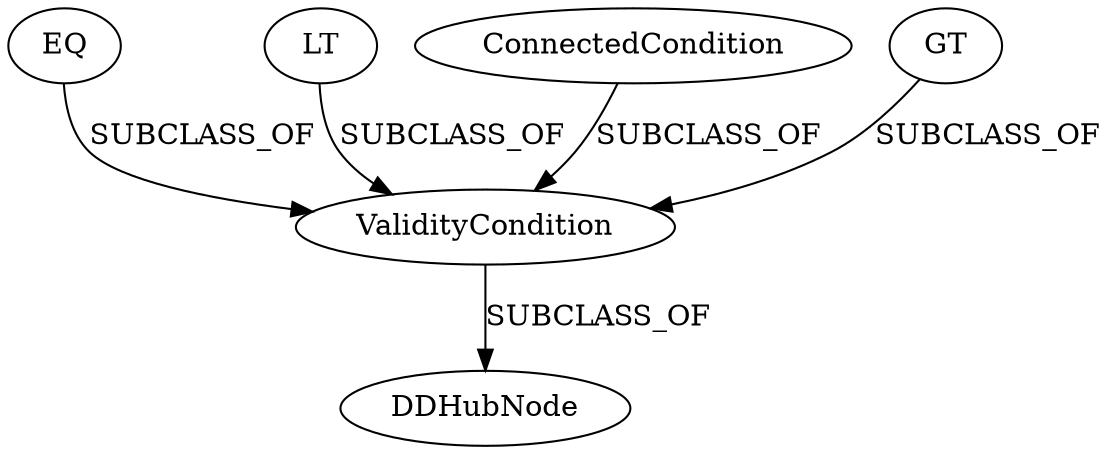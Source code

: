 strict digraph  {
EQ;
ValidityCondition;
DDHubNode;
LT;
ConnectedCondition;
GT;
EQ -> ValidityCondition  [label=SUBCLASS_OF];
ValidityCondition -> DDHubNode  [label=SUBCLASS_OF];
LT -> ValidityCondition  [label=SUBCLASS_OF];
ConnectedCondition -> ValidityCondition  [label=SUBCLASS_OF];
GT -> ValidityCondition  [label=SUBCLASS_OF];
}

